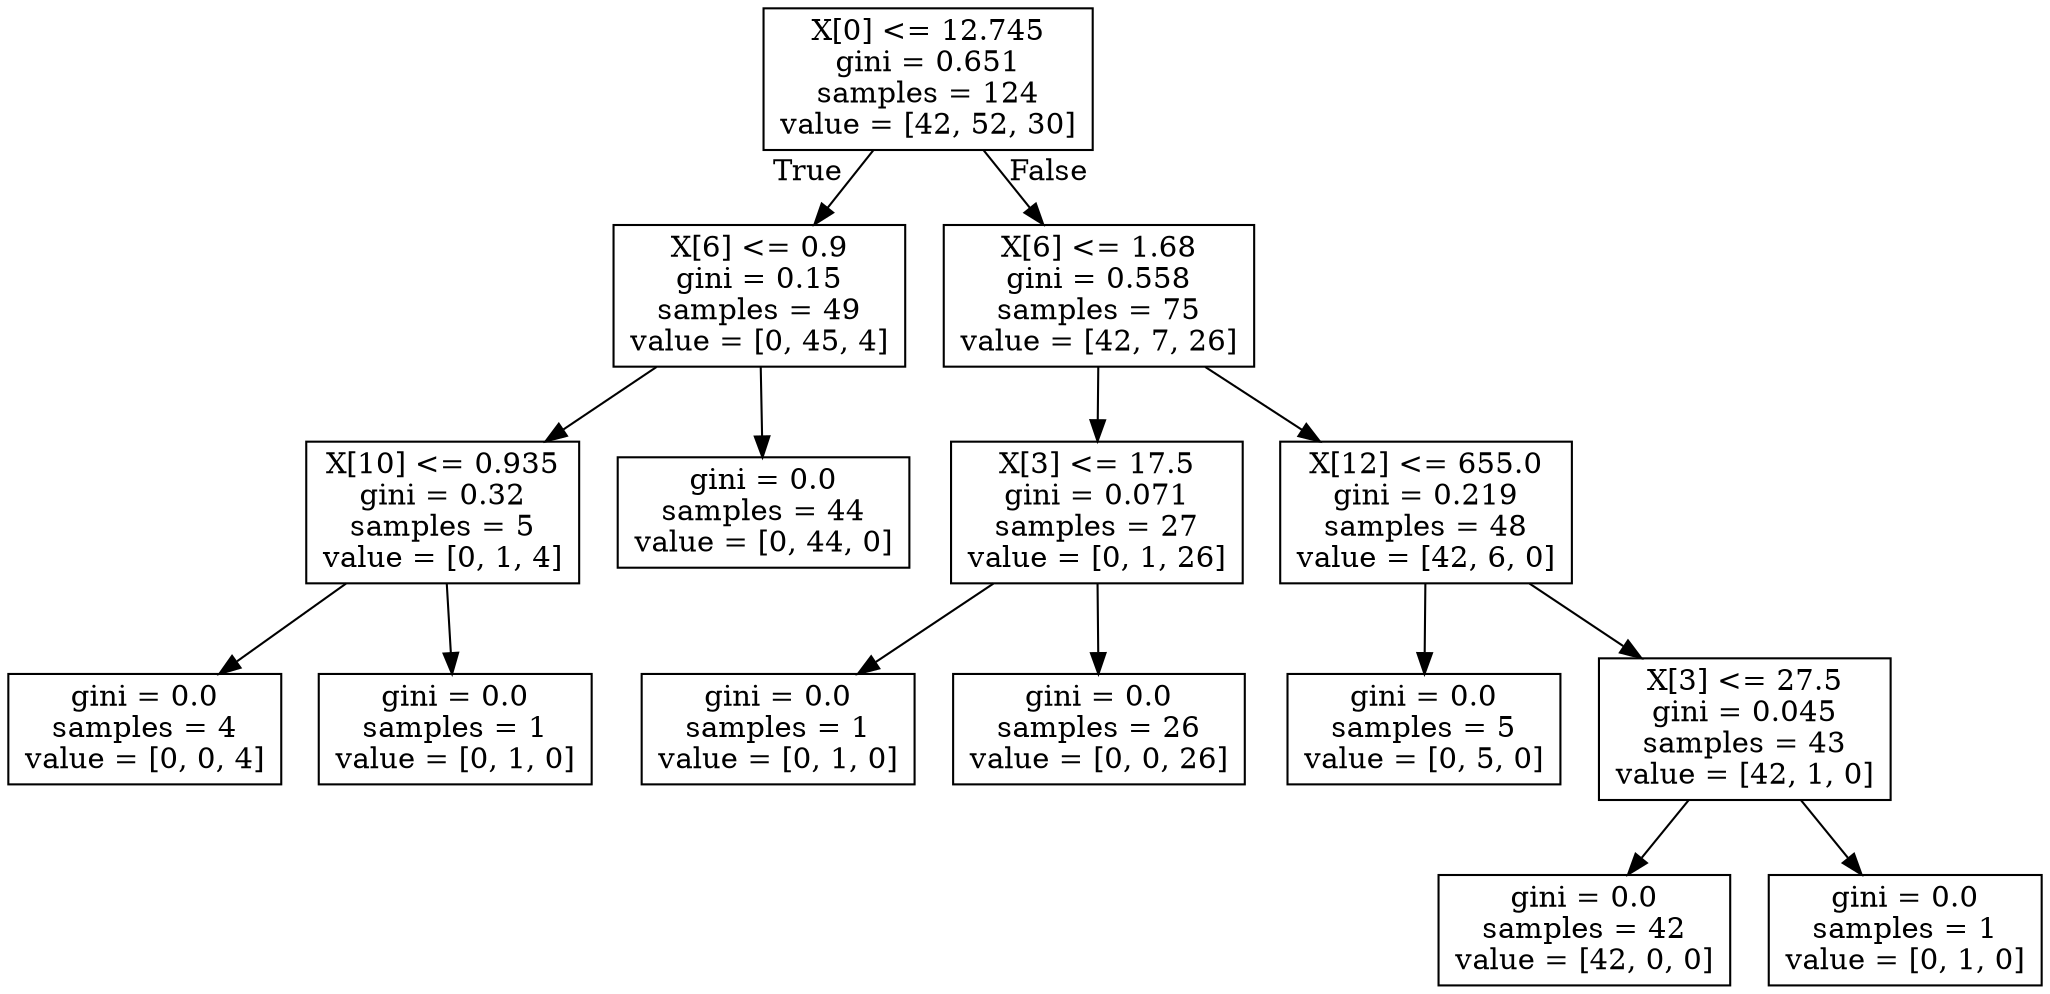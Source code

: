 digraph Tree {
node [shape=box] ;
0 [label="X[0] <= 12.745\ngini = 0.651\nsamples = 124\nvalue = [42, 52, 30]"] ;
1 [label="X[6] <= 0.9\ngini = 0.15\nsamples = 49\nvalue = [0, 45, 4]"] ;
0 -> 1 [labeldistance=2.5, labelangle=45, headlabel="True"] ;
2 [label="X[10] <= 0.935\ngini = 0.32\nsamples = 5\nvalue = [0, 1, 4]"] ;
1 -> 2 ;
3 [label="gini = 0.0\nsamples = 4\nvalue = [0, 0, 4]"] ;
2 -> 3 ;
4 [label="gini = 0.0\nsamples = 1\nvalue = [0, 1, 0]"] ;
2 -> 4 ;
5 [label="gini = 0.0\nsamples = 44\nvalue = [0, 44, 0]"] ;
1 -> 5 ;
6 [label="X[6] <= 1.68\ngini = 0.558\nsamples = 75\nvalue = [42, 7, 26]"] ;
0 -> 6 [labeldistance=2.5, labelangle=-45, headlabel="False"] ;
7 [label="X[3] <= 17.5\ngini = 0.071\nsamples = 27\nvalue = [0, 1, 26]"] ;
6 -> 7 ;
8 [label="gini = 0.0\nsamples = 1\nvalue = [0, 1, 0]"] ;
7 -> 8 ;
9 [label="gini = 0.0\nsamples = 26\nvalue = [0, 0, 26]"] ;
7 -> 9 ;
10 [label="X[12] <= 655.0\ngini = 0.219\nsamples = 48\nvalue = [42, 6, 0]"] ;
6 -> 10 ;
11 [label="gini = 0.0\nsamples = 5\nvalue = [0, 5, 0]"] ;
10 -> 11 ;
12 [label="X[3] <= 27.5\ngini = 0.045\nsamples = 43\nvalue = [42, 1, 0]"] ;
10 -> 12 ;
13 [label="gini = 0.0\nsamples = 42\nvalue = [42, 0, 0]"] ;
12 -> 13 ;
14 [label="gini = 0.0\nsamples = 1\nvalue = [0, 1, 0]"] ;
12 -> 14 ;
}